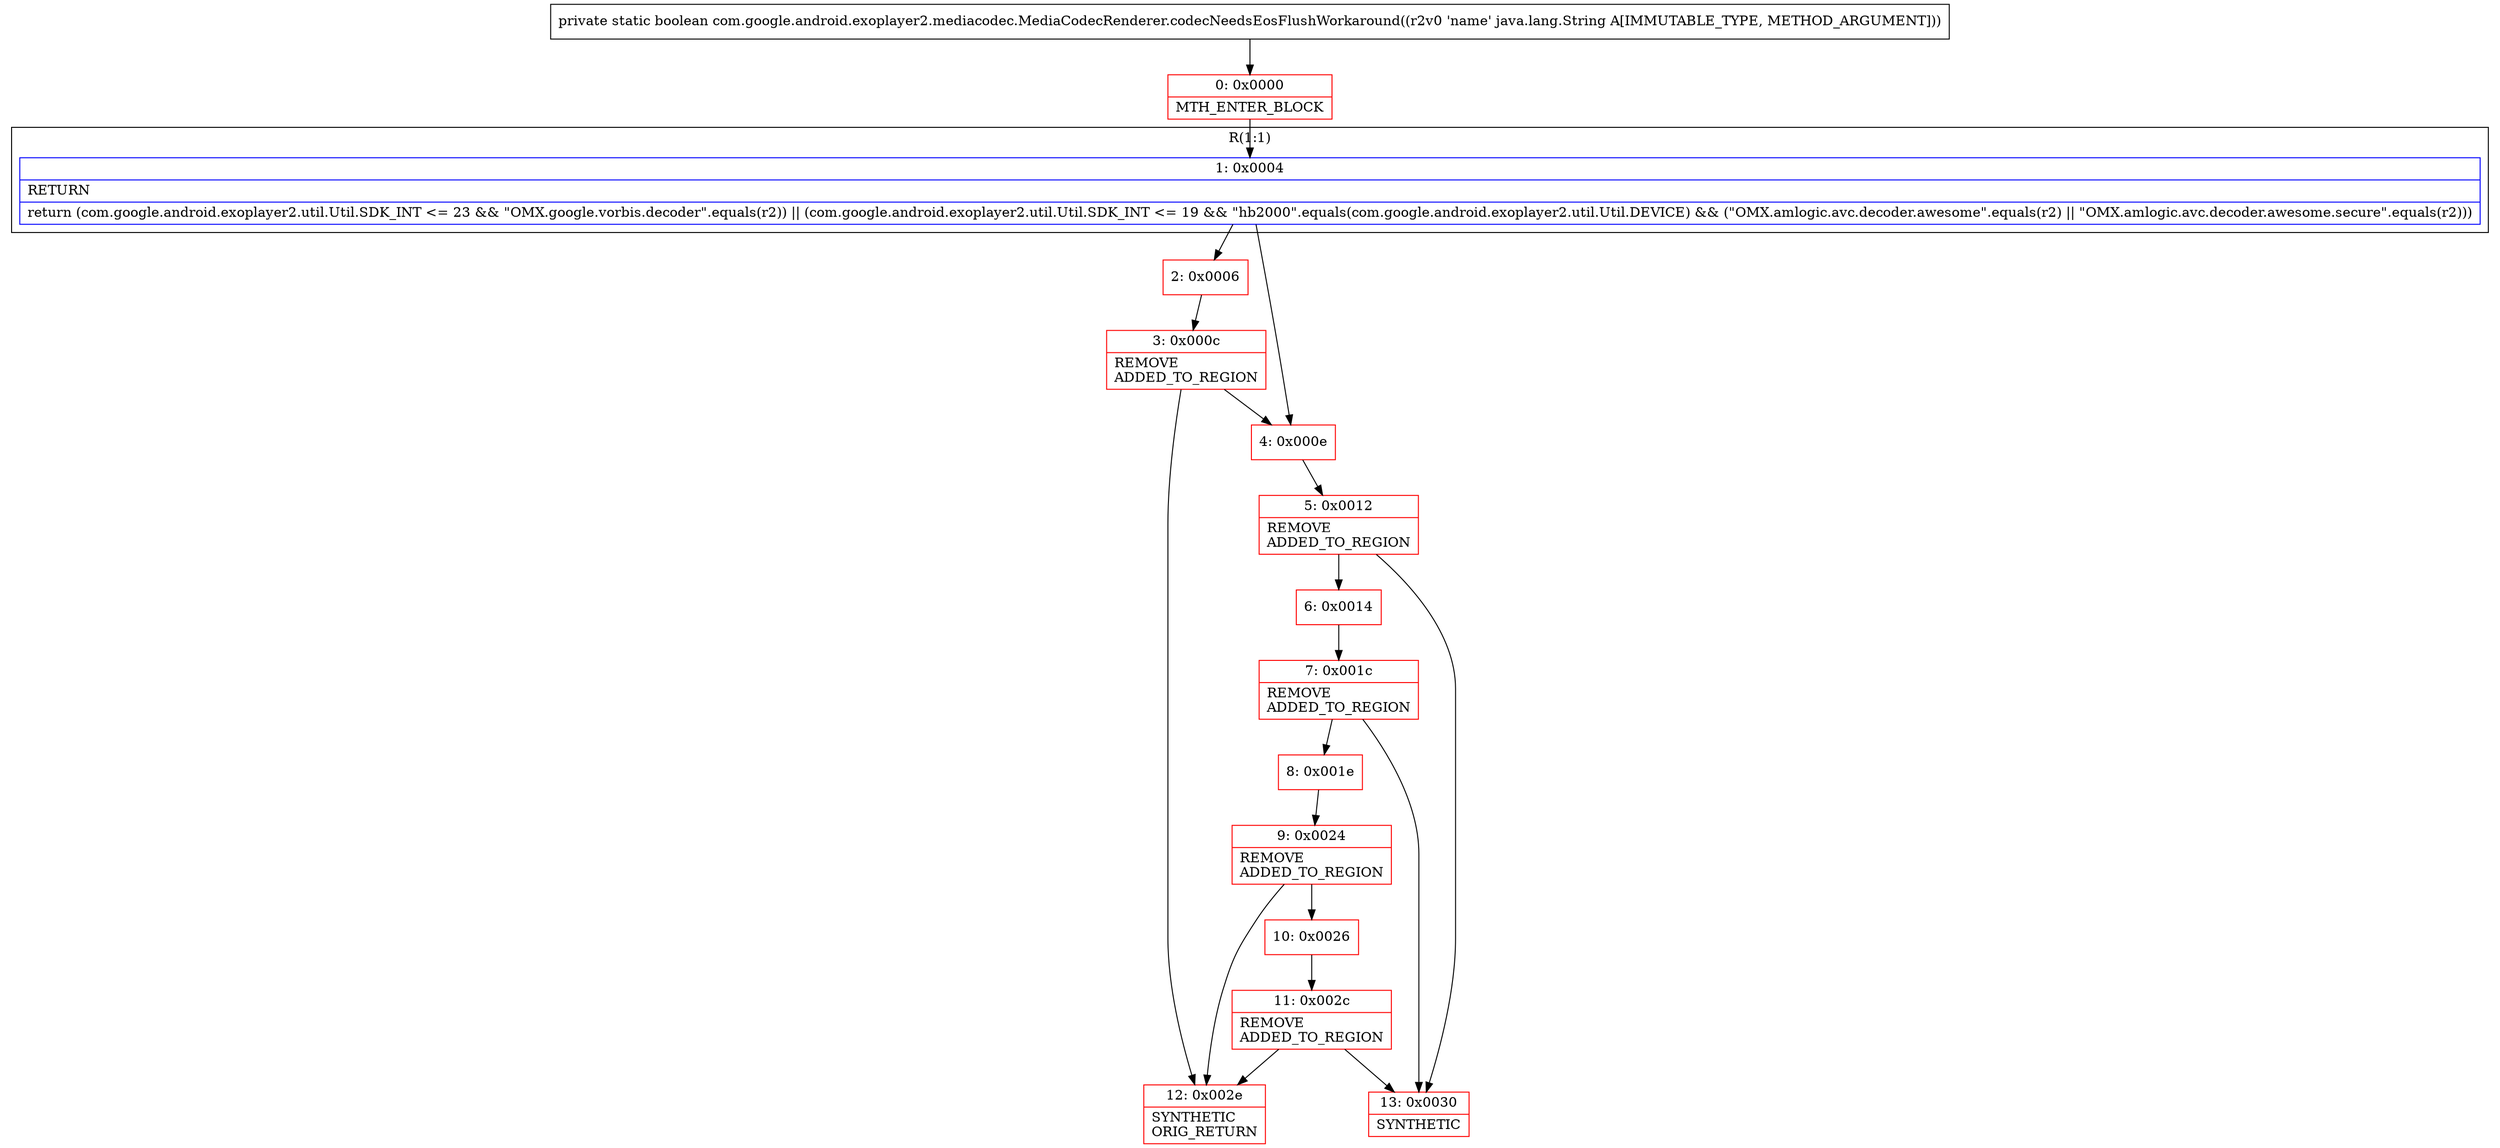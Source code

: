 digraph "CFG forcom.google.android.exoplayer2.mediacodec.MediaCodecRenderer.codecNeedsEosFlushWorkaround(Ljava\/lang\/String;)Z" {
subgraph cluster_Region_632998610 {
label = "R(1:1)";
node [shape=record,color=blue];
Node_1 [shape=record,label="{1\:\ 0x0004|RETURN\l|return (com.google.android.exoplayer2.util.Util.SDK_INT \<= 23 && \"OMX.google.vorbis.decoder\".equals(r2)) \|\| (com.google.android.exoplayer2.util.Util.SDK_INT \<= 19 && \"hb2000\".equals(com.google.android.exoplayer2.util.Util.DEVICE) && (\"OMX.amlogic.avc.decoder.awesome\".equals(r2) \|\| \"OMX.amlogic.avc.decoder.awesome.secure\".equals(r2)))\l}"];
}
Node_0 [shape=record,color=red,label="{0\:\ 0x0000|MTH_ENTER_BLOCK\l}"];
Node_2 [shape=record,color=red,label="{2\:\ 0x0006}"];
Node_3 [shape=record,color=red,label="{3\:\ 0x000c|REMOVE\lADDED_TO_REGION\l}"];
Node_4 [shape=record,color=red,label="{4\:\ 0x000e}"];
Node_5 [shape=record,color=red,label="{5\:\ 0x0012|REMOVE\lADDED_TO_REGION\l}"];
Node_6 [shape=record,color=red,label="{6\:\ 0x0014}"];
Node_7 [shape=record,color=red,label="{7\:\ 0x001c|REMOVE\lADDED_TO_REGION\l}"];
Node_8 [shape=record,color=red,label="{8\:\ 0x001e}"];
Node_9 [shape=record,color=red,label="{9\:\ 0x0024|REMOVE\lADDED_TO_REGION\l}"];
Node_10 [shape=record,color=red,label="{10\:\ 0x0026}"];
Node_11 [shape=record,color=red,label="{11\:\ 0x002c|REMOVE\lADDED_TO_REGION\l}"];
Node_12 [shape=record,color=red,label="{12\:\ 0x002e|SYNTHETIC\lORIG_RETURN\l}"];
Node_13 [shape=record,color=red,label="{13\:\ 0x0030|SYNTHETIC\l}"];
MethodNode[shape=record,label="{private static boolean com.google.android.exoplayer2.mediacodec.MediaCodecRenderer.codecNeedsEosFlushWorkaround((r2v0 'name' java.lang.String A[IMMUTABLE_TYPE, METHOD_ARGUMENT])) }"];
MethodNode -> Node_0;
Node_1 -> Node_2;
Node_1 -> Node_4;
Node_0 -> Node_1;
Node_2 -> Node_3;
Node_3 -> Node_4;
Node_3 -> Node_12;
Node_4 -> Node_5;
Node_5 -> Node_6;
Node_5 -> Node_13;
Node_6 -> Node_7;
Node_7 -> Node_8;
Node_7 -> Node_13;
Node_8 -> Node_9;
Node_9 -> Node_10;
Node_9 -> Node_12;
Node_10 -> Node_11;
Node_11 -> Node_12;
Node_11 -> Node_13;
}

